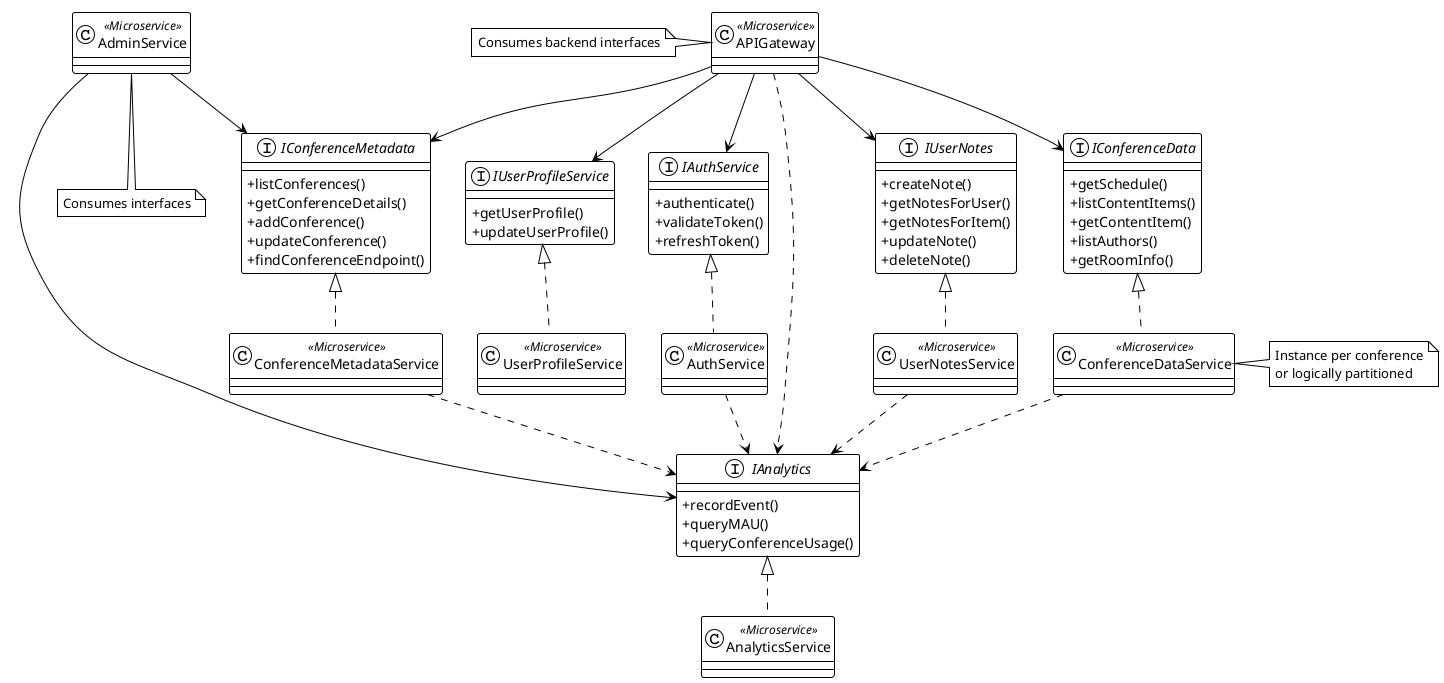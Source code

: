 @startuml
!theme plain

skinparam ClassAttributeIconSize 0

interface IAuthService {
    + authenticate()
    + validateToken()
    + refreshToken()
}

interface IUserProfileService {
    + getUserProfile()
    + updateUserProfile()
}

interface IConferenceMetadata {
    + listConferences()
    + getConferenceDetails()
    + addConference()
    + updateConference()
    + findConferenceEndpoint()
}

interface IConferenceData {
    + getSchedule()
    + listContentItems()
    + getContentItem()
    + listAuthors()
    + getRoomInfo()
}

interface IUserNotes {
    + createNote()
    + getNotesForUser()
    + getNotesForItem()
    + updateNote()
    + deleteNote()
}

interface IAnalytics {
    + recordEvent()
    + queryMAU()
    + queryConferenceUsage()
}

class AuthService <<Microservice>>
class UserProfileService <<Microservice>>
class ConferenceMetadataService <<Microservice>>
class ConferenceDataService <<Microservice>>
note right of ConferenceDataService : Instance per conference\nor logically partitioned
class UserNotesService <<Microservice>>
class AnalyticsService <<Microservice>>

class APIGateway <<Microservice>>
note left of APIGateway : Consumes backend interfaces
class AdminService <<Microservice>>
note bottom of AdminService : Consumes interfaces

AuthService .up.|> IAuthService
UserProfileService .up.|> IUserProfileService
ConferenceMetadataService .up.|> IConferenceMetadata
ConferenceDataService .up.|> IConferenceData
UserNotesService .up.|> IUserNotes
AnalyticsService .up.|> IAnalytics

APIGateway --> IAuthService
APIGateway --> IUserProfileService
APIGateway --> IConferenceMetadata
APIGateway --> IConferenceData
APIGateway --> IUserNotes
APIGateway ..> IAnalytics

AdminService --> IConferenceMetadata
AdminService --> IAnalytics

AuthService ..> IAnalytics
ConferenceMetadataService ..> IAnalytics
ConferenceDataService ..> IAnalytics
UserNotesService ..> IAnalytics
@enduml